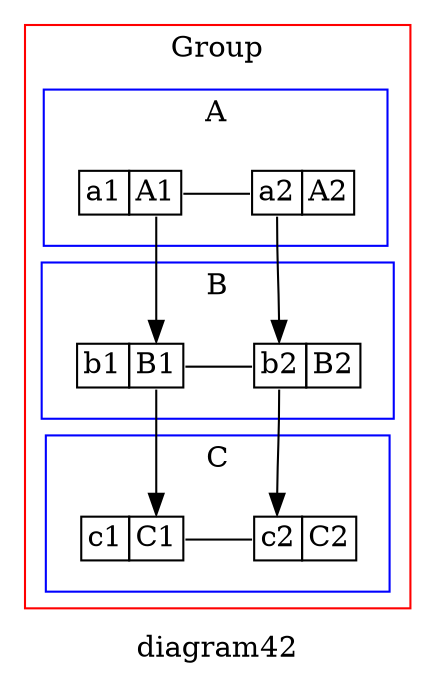 digraph G {
    graph [
        rankdir=TB,
        label="diagram42"
    ];
    node [
        shape=plaintext
    ]
    subgraph cluster_Group {
      graph [
        label="Group",
        color="red"
      ]
      //
      subgraph cluster_A {
        graph [
          label="A",
          color="blue"
        ];
        A1 [label=<<TABLE BORDER="0" CELLBORDER="1" CELLSPACING="0"><TR>
              <TD PORT="f0">a1</TD><TD PORT="f1">A1</TD>
            </TR></TABLE>>];
        A2 [label=<<TABLE BORDER="0" CELLBORDER="1" CELLSPACING="0"><TR>
              <TD PORT="f0">a2</TD><TD PORT="f1">A2</TD>
            </TR></TABLE>>];
        A1:f1 -> A2:f0 [arrowhead=none];
        {rankdir=LR; rank=same; A1, A2;}
      }
      //
      subgraph cluster_B {
        graph [
          label="B",
          color="blue"
        ];
        B1 [label=<<TABLE BORDER="0" CELLBORDER="1" CELLSPACING="0"><TR>
              <TD PORT="f0">b1</TD><TD PORT="f1">B1</TD>
            </TR></TABLE>>];
        B2 [label=<<TABLE BORDER="0" CELLBORDER="1" CELLSPACING="0"><TR>
              <TD PORT="f0">b2</TD><TD PORT="f1">B2</TD>
            </TR></TABLE>>];
        B1:f1 -> B2:f0 [arrowhead=none];
        {rankdir=LR; rank=same; B1, B2;}
      }
      //
      subgraph cluster_C {
        graph [
          label="C",
          color="blue"
        ];
        C1 [label=<<TABLE BORDER="0" CELLBORDER="1" CELLSPACING="0"><TR>
              <TD PORT="f0">c1</TD><TD PORT="f1">C1</TD>
            </TR></TABLE>>];
        C2 [label=<<TABLE BORDER="0" CELLBORDER="1" CELLSPACING="0"><TR>
              <TD PORT="f0">c2</TD><TD PORT="f1">C2</TD>
            </TR></TABLE>>];
        C1:f1 -> C2:f0 [arrowhead=none];
        {rankdir=LR; rank=same; C1, C2;}
      }
      //
      A1:f1 -> B1:f1;
      B1:f1 -> C1:f1;
      A2:f0 -> B2:f0;
      B2:f0 -> C2:f0;
    }
}